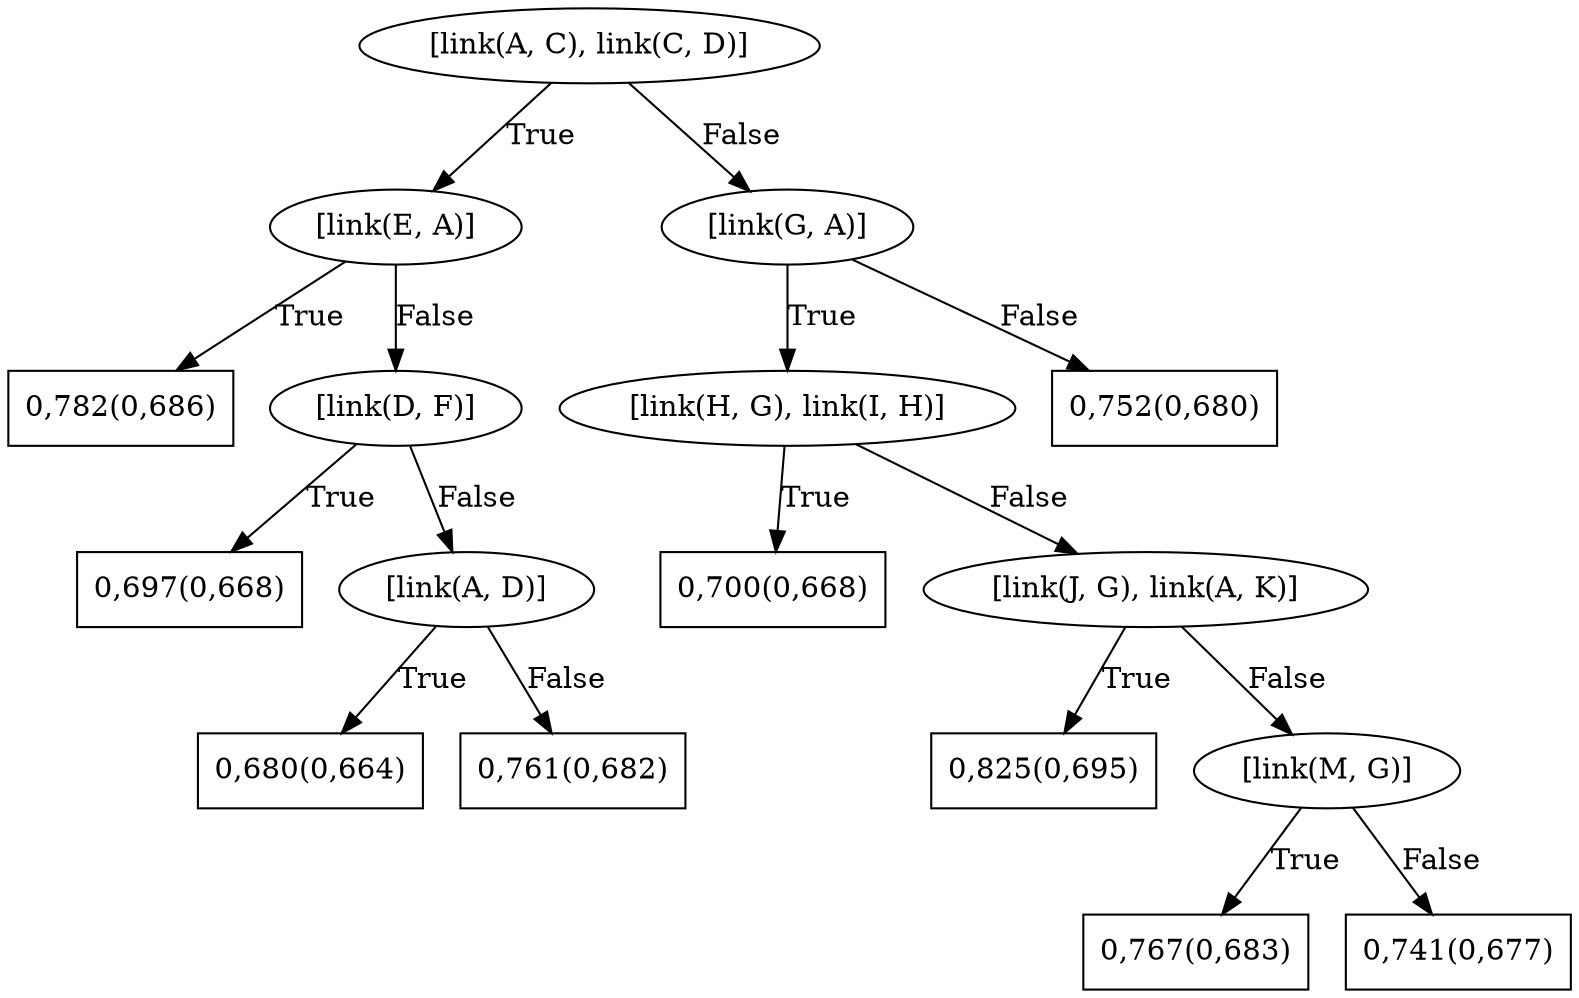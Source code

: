 digraph G{ 
1[label = "[link(A, C), link(C, D)]"];
1 -> 2[label="True"];
1 -> 3[label="False"];
2[label = "[link(E, A)]"];
2 -> 4[label="True"];
2 -> 5[label="False"];
4[shape = box,label = "0,782(0,686)"];
5[label = "[link(D, F)]"];
5 -> 6[label="True"];
5 -> 7[label="False"];
6[shape = box,label = "0,697(0,668)"];
7[label = "[link(A, D)]"];
7 -> 8[label="True"];
7 -> 9[label="False"];
8[shape = box,label = "0,680(0,664)"];
9[shape = box,label = "0,761(0,682)"];
3[label = "[link(G, A)]"];
3 -> 10[label="True"];
3 -> 11[label="False"];
10[label = "[link(H, G), link(I, H)]"];
10 -> 12[label="True"];
10 -> 13[label="False"];
12[shape = box,label = "0,700(0,668)"];
13[label = "[link(J, G), link(A, K)]"];
13 -> 14[label="True"];
13 -> 15[label="False"];
14[shape = box,label = "0,825(0,695)"];
15[label = "[link(M, G)]"];
15 -> 16[label="True"];
15 -> 17[label="False"];
16[shape = box,label = "0,767(0,683)"];
17[shape = box,label = "0,741(0,677)"];
11[shape = box,label = "0,752(0,680)"];
}
